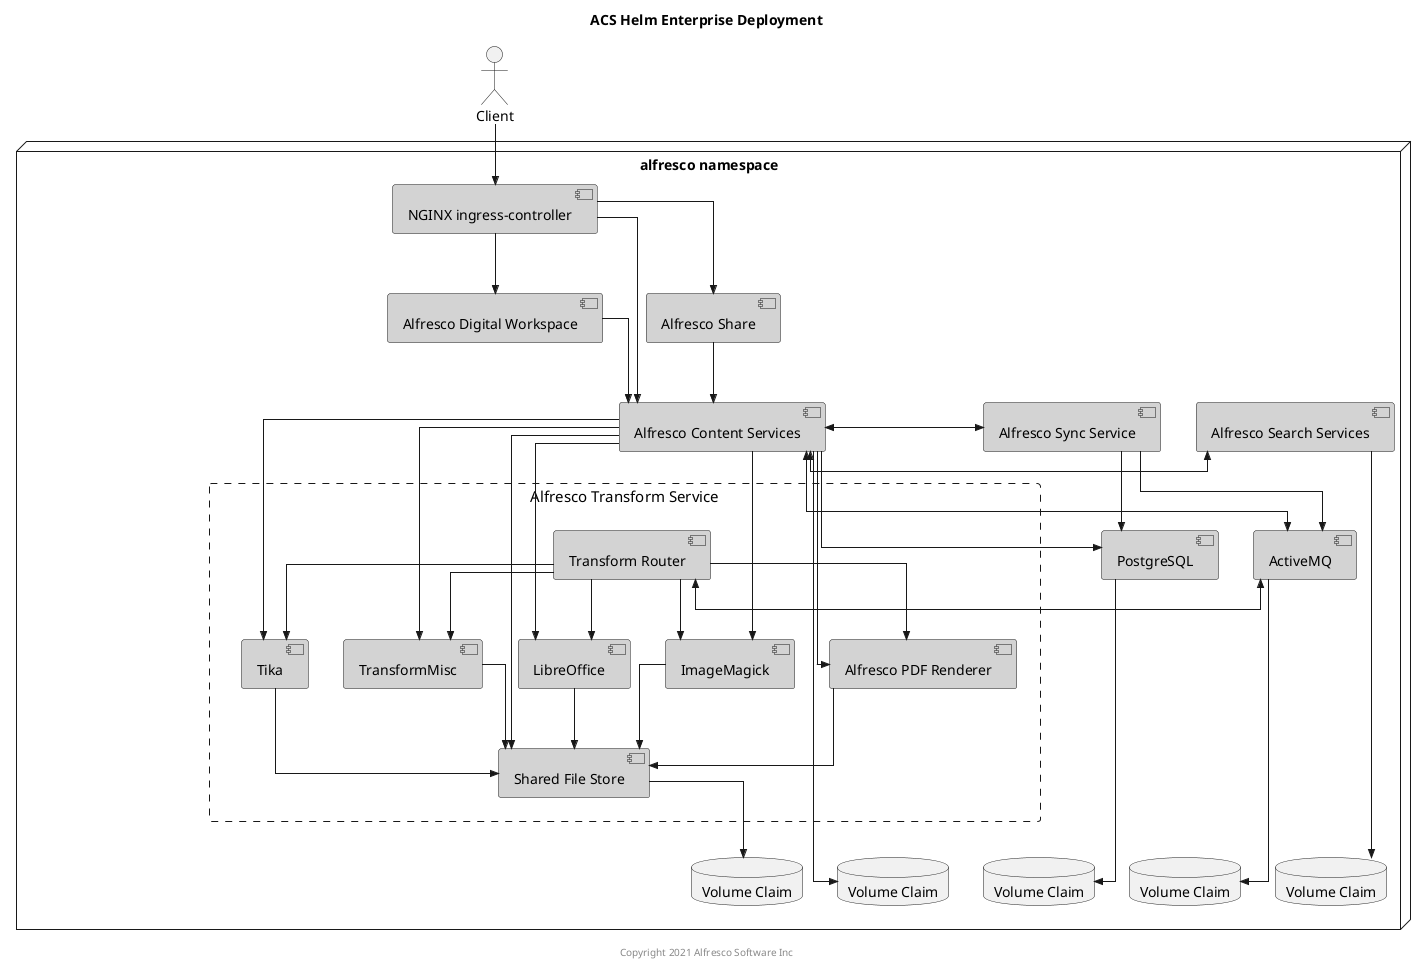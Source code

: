 @startuml

Title: ACS Helm Enterprise Deployment

skinparam componentStyle uml2
skinparam linetype ortho
skinparam rectangle {
    BorderStyle dashed
    FontSize 15
    FontStyle none
}

actor Client

node "alfresco namespace" {
    component "NGINX ingress-controller" as nginx #lightgrey
    component "Alfresco Digital Workspace" as adw #lightgrey
    together {
        component "Alfresco Share" as share #lightgrey
        component "Alfresco Content Services" as acs #lightgrey
    }
    component "Alfresco Search Services" as ass #lightgrey
    component "Alfresco Sync Service" as sync #lightgrey
    component "PostgreSQL" as psql #lightgrey
    component "ActiveMQ" as amq #lightgrey
    together {
        database "Volume Claim" as vc1
        database "Volume Claim" as vc2
        database "Volume Claim" as vc3
        database "Volume Claim" as vc4
        database "Volume Claim" as vc5
    }
    rectangle "Alfresco Transform Service" as ats {
        component "Transform Router" as tr #lightgrey
        component "Shared File Store" as sfs #lightgrey
        component "Alfresco PDF Renderer" as pdfr #lightgrey
        component "LibreOffice" as libr #lightgrey
        component "ImageMagick" as img #lightgrey
        component "Tika" as tika #lightgrey
        component "TransformMisc" as misc #lightgrey
    }
}

Client -->> nginx

nginx -->> acs
nginx -->> share
nginx -->> adw

acs -[hidden]- ats
acs -->> vc1
ass -->> vc2
psql -->> vc3
sfs -->> vc4
amq -->> vc5

acs -->> psql
acs -->> pdfr
acs -->> libr
acs -->> img
acs -->> tika
acs -->> misc
acs -->> sfs
acs <<-->> amq
tr -->> pdfr
tr -->> libr
tr -->> img
tr -->> tika
tr -->> misc
tr <<-up->> amq
pdfr -->> sfs
libr -->> sfs
img -->> sfs
tika -->> sfs
misc -->> sfs
share -->> acs
adw -->> acs

sync <<->> acs
acs <<->> ass
sync -->> psql
sync -->> amq

center footer Copyright 2021 Alfresco Software Inc

@enduml
